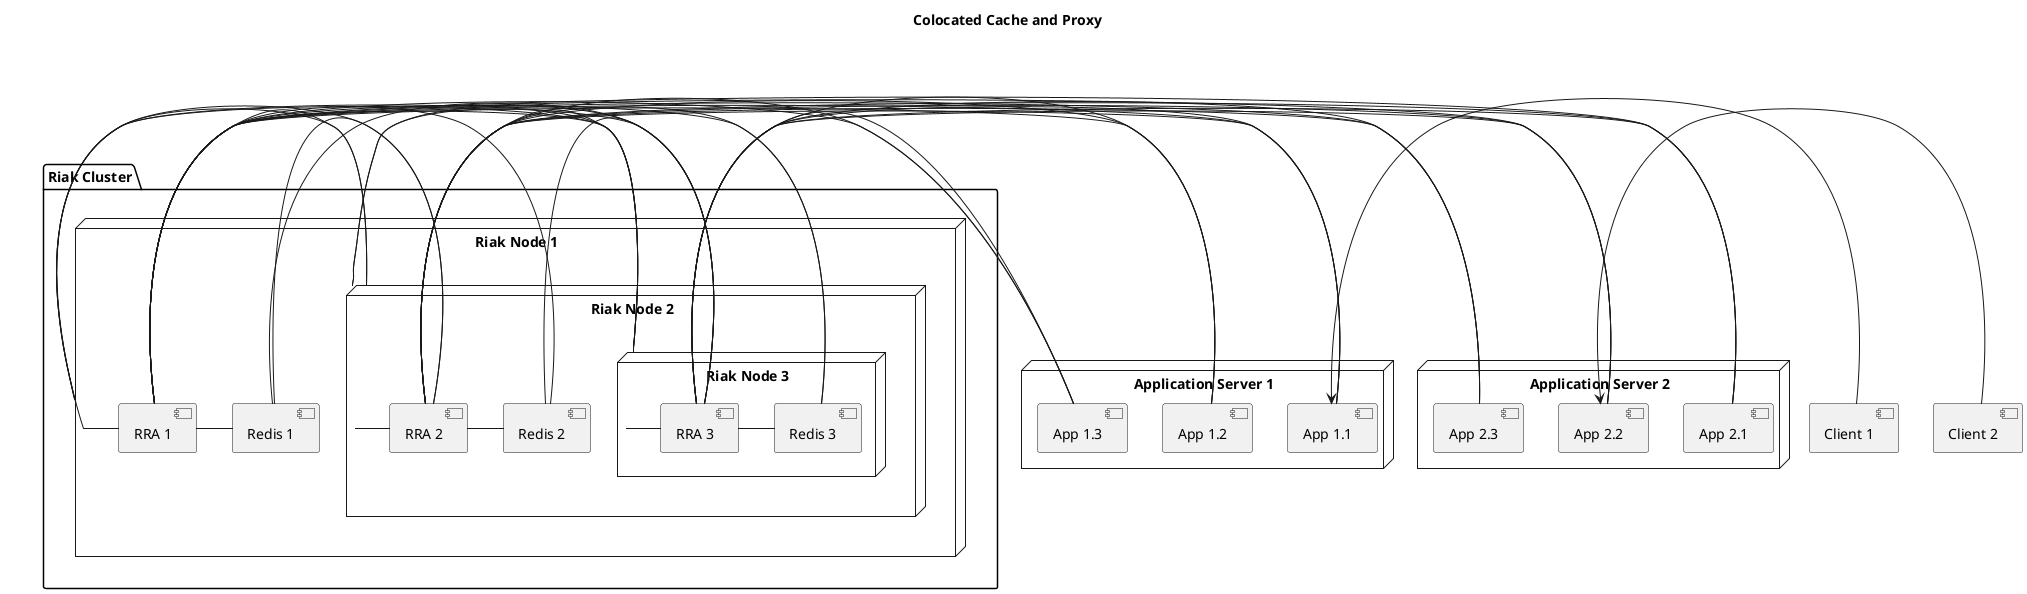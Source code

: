 @startuml
title "Colocated Cache and Proxy"

node "Application Server 1" {
    [App 1.1]
    [App 1.2]
    [App 1.3]
}

node "Application Server 2" {
    [App 2.1]
    [App 2.2]
    [App 2.3]
}

package "Riak Cluster" {
    node "Riak Node 1" {
        [RRA 1] - [Redis 1]
        [RRA 1] - [Riak Node 1]
        [Riak Node 1] - [Riak Node 2]
    }

    node "Riak Node 2" {
        [RRA 2] - [Redis 2]
        [RRA 2] - [Riak Node 2]
        [Riak Node 2] - [Riak Node 3]
    }

    node "Riak Node 3" {
        [RRA 3] - [Redis 3]
        [RRA 3] - [Riak Node 3]
        [Riak Node 3] - [Riak Node 1]
    }
}

[App 1.1] - [RRA 1]
[App 1.2] - [RRA 1]
[App 1.3] - [RRA 1]
[App 1.1] - [RRA 2]
[App 1.2] - [RRA 2]
[App 1.3] - [RRA 2]
[App 1.1] - [RRA 3]
[App 1.2] - [RRA 3]
[App 1.3] - [RRA 3]

[App 2.1] - [RRA 1]
[App 2.2] - [RRA 1]
[App 2.3] - [RRA 1]
[App 2.1] - [RRA 2]
[App 2.2] - [RRA 2]
[App 2.3] - [RRA 2]
[App 2.1] - [RRA 3]
[App 2.2] - [RRA 3]
[App 2.3] - [RRA 3]

[RRA 1] - [Riak Node 2]
[RRA 1] - [Riak Node 3]
[RRA 1] - [Redis 2]
[RRA 1] - [Redis 3]

[RRA 2] - [Riak Node 1]
[RRA 2] - [Riak Node 3]
[RRA 2] - [Redis 1]
[RRA 2] - [Redis 3]

[RRA 3] - [Riak Node 1]
[RRA 3] - [Riak Node 2]
[RRA 3] - [Redis 1]
[RRA 3] - [Redis 2]

[Client 1] -> [App 1.1]
[Client 2] -> [App 2.2]
@enduml
